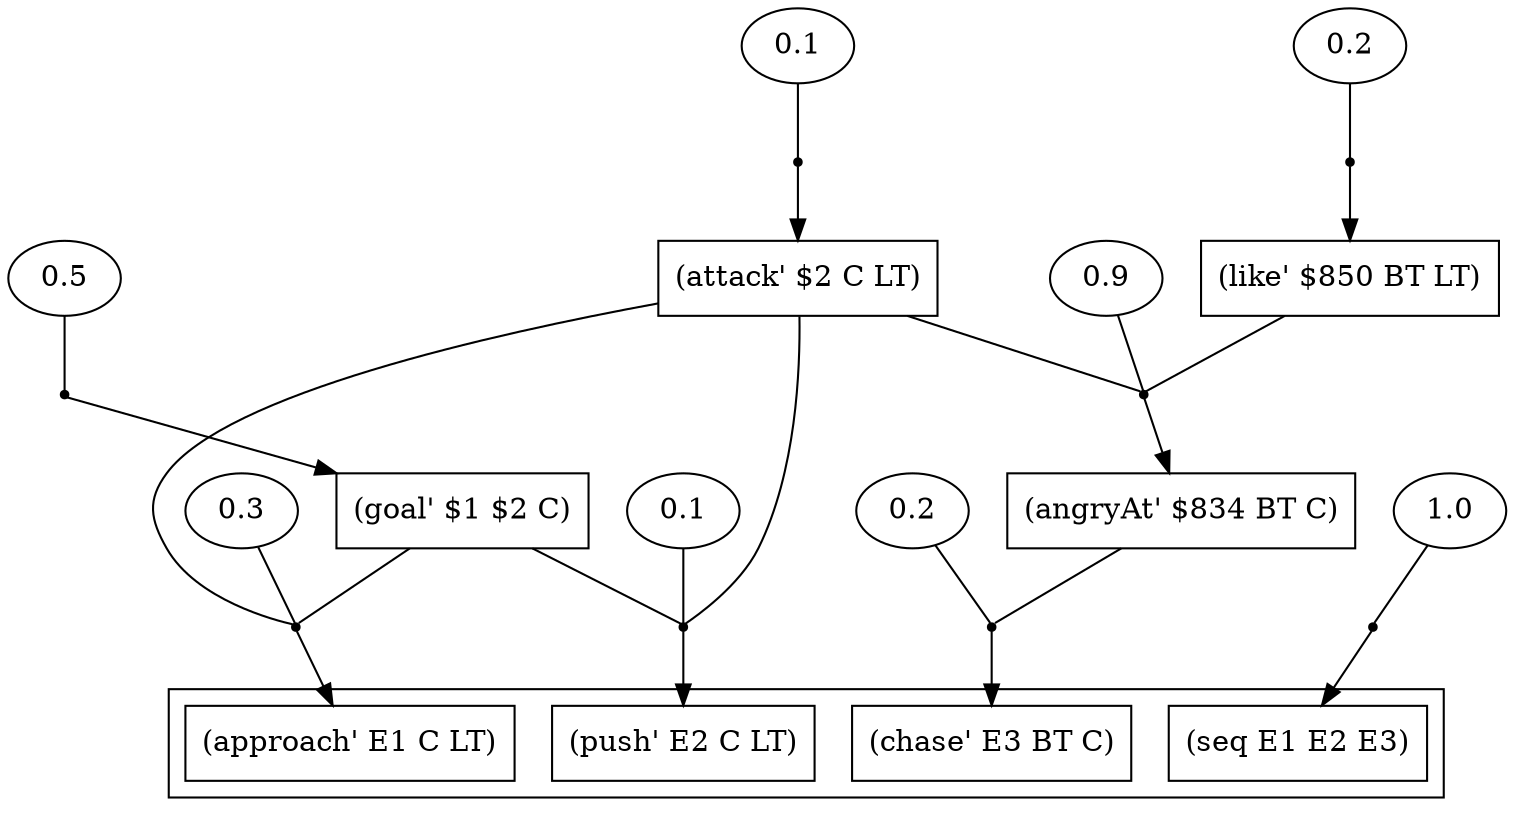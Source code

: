 digraph proof {
 graph [rankdir="TB"]
  e0 [label="0.3"];
  e1 [label="0.5"];
  e2 [label="0.1"];
  e3 [label="0.1"];
  e4 [label="0.2"];
  e5 [label="0.9"];
  e6 [label="0.2"];
  e7 [label="1.0"];
  i0 [shape=box label="(goal' $1 $2 C)"];
  i1 [shape=box label="(attack' $2 C LT)"];
  i2 [shape=box label="(angryAt' $834 BT C)"];
  i3 [shape=box label="(like' $850 BT LT)"];
  r0 [shape=point];
  r0 -> o0
  i0 -> r0 [arrowhead=none]
  i1 -> r0 [arrowhead=none]
  e0 -> r0 [arrowhead=none]
  r1 [shape=point];
  r1 -> i0
  e1 -> r1 [arrowhead=none]
  r2 [shape=point];
  r2 -> i1
  e2 -> r2 [arrowhead=none]
  r3 [shape=point];
  r3 -> o1
  i0 -> r3 [arrowhead=none]
  i1 -> r3 [arrowhead=none]
  e3 -> r3 [arrowhead=none]
  r4 [shape=point];
  r4 -> o2
  i2 -> r4 [arrowhead=none]
  e4 -> r4 [arrowhead=none]
  r5 [shape=point];
  r5 -> i2
  i1 -> r5 [arrowhead=none]
  i3 -> r5 [arrowhead=none]
  e5 -> r5 [arrowhead=none]
  r6 [shape=point];
  r6 -> i3
  e6 -> r6 [arrowhead=none]
  r7 [shape=point];
  r7 -> o3
  e7 -> r7 [arrowhead=none]
 subgraph cluster {  o0 [shape=box label="(approach' E1 C LT)"];
  o1 [shape=box label="(push' E2 C LT)"];
  o2 [shape=box label="(chase' E3 BT C)"];
  o3 [shape=box label="(seq E1 E2 E3)"];
 }
}

